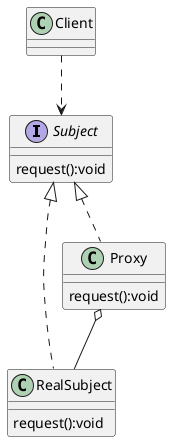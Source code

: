 @startuml

interface Subject
Class RealSubject
Class Proxy
Class Client

Subject<|.. RealSubject
Subject<|.. Proxy

Proxy o-- RealSubject

Client..>Subject

interface Subject{
    request():void
}
Class RealSubject{
    request():void
}
Class Proxy{
    request():void
}
@enduml
